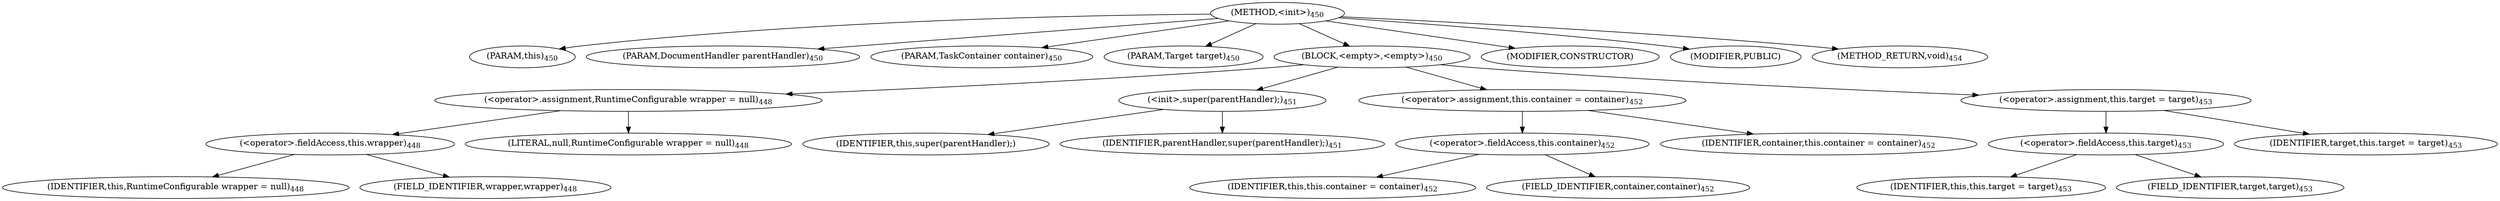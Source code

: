 digraph "&lt;init&gt;" {  
"1415" [label = <(METHOD,&lt;init&gt;)<SUB>450</SUB>> ]
"76" [label = <(PARAM,this)<SUB>450</SUB>> ]
"1416" [label = <(PARAM,DocumentHandler parentHandler)<SUB>450</SUB>> ]
"1417" [label = <(PARAM,TaskContainer container)<SUB>450</SUB>> ]
"1418" [label = <(PARAM,Target target)<SUB>450</SUB>> ]
"1419" [label = <(BLOCK,&lt;empty&gt;,&lt;empty&gt;)<SUB>450</SUB>> ]
"1420" [label = <(&lt;operator&gt;.assignment,RuntimeConfigurable wrapper = null)<SUB>448</SUB>> ]
"1421" [label = <(&lt;operator&gt;.fieldAccess,this.wrapper)<SUB>448</SUB>> ]
"1422" [label = <(IDENTIFIER,this,RuntimeConfigurable wrapper = null)<SUB>448</SUB>> ]
"1423" [label = <(FIELD_IDENTIFIER,wrapper,wrapper)<SUB>448</SUB>> ]
"1424" [label = <(LITERAL,null,RuntimeConfigurable wrapper = null)<SUB>448</SUB>> ]
"1425" [label = <(&lt;init&gt;,super(parentHandler);)<SUB>451</SUB>> ]
"75" [label = <(IDENTIFIER,this,super(parentHandler);)> ]
"1426" [label = <(IDENTIFIER,parentHandler,super(parentHandler);)<SUB>451</SUB>> ]
"1427" [label = <(&lt;operator&gt;.assignment,this.container = container)<SUB>452</SUB>> ]
"1428" [label = <(&lt;operator&gt;.fieldAccess,this.container)<SUB>452</SUB>> ]
"77" [label = <(IDENTIFIER,this,this.container = container)<SUB>452</SUB>> ]
"1429" [label = <(FIELD_IDENTIFIER,container,container)<SUB>452</SUB>> ]
"1430" [label = <(IDENTIFIER,container,this.container = container)<SUB>452</SUB>> ]
"1431" [label = <(&lt;operator&gt;.assignment,this.target = target)<SUB>453</SUB>> ]
"1432" [label = <(&lt;operator&gt;.fieldAccess,this.target)<SUB>453</SUB>> ]
"78" [label = <(IDENTIFIER,this,this.target = target)<SUB>453</SUB>> ]
"1433" [label = <(FIELD_IDENTIFIER,target,target)<SUB>453</SUB>> ]
"1434" [label = <(IDENTIFIER,target,this.target = target)<SUB>453</SUB>> ]
"1435" [label = <(MODIFIER,CONSTRUCTOR)> ]
"1436" [label = <(MODIFIER,PUBLIC)> ]
"1437" [label = <(METHOD_RETURN,void)<SUB>454</SUB>> ]
  "1415" -> "76" 
  "1415" -> "1416" 
  "1415" -> "1417" 
  "1415" -> "1418" 
  "1415" -> "1419" 
  "1415" -> "1435" 
  "1415" -> "1436" 
  "1415" -> "1437" 
  "1419" -> "1420" 
  "1419" -> "1425" 
  "1419" -> "1427" 
  "1419" -> "1431" 
  "1420" -> "1421" 
  "1420" -> "1424" 
  "1421" -> "1422" 
  "1421" -> "1423" 
  "1425" -> "75" 
  "1425" -> "1426" 
  "1427" -> "1428" 
  "1427" -> "1430" 
  "1428" -> "77" 
  "1428" -> "1429" 
  "1431" -> "1432" 
  "1431" -> "1434" 
  "1432" -> "78" 
  "1432" -> "1433" 
}
